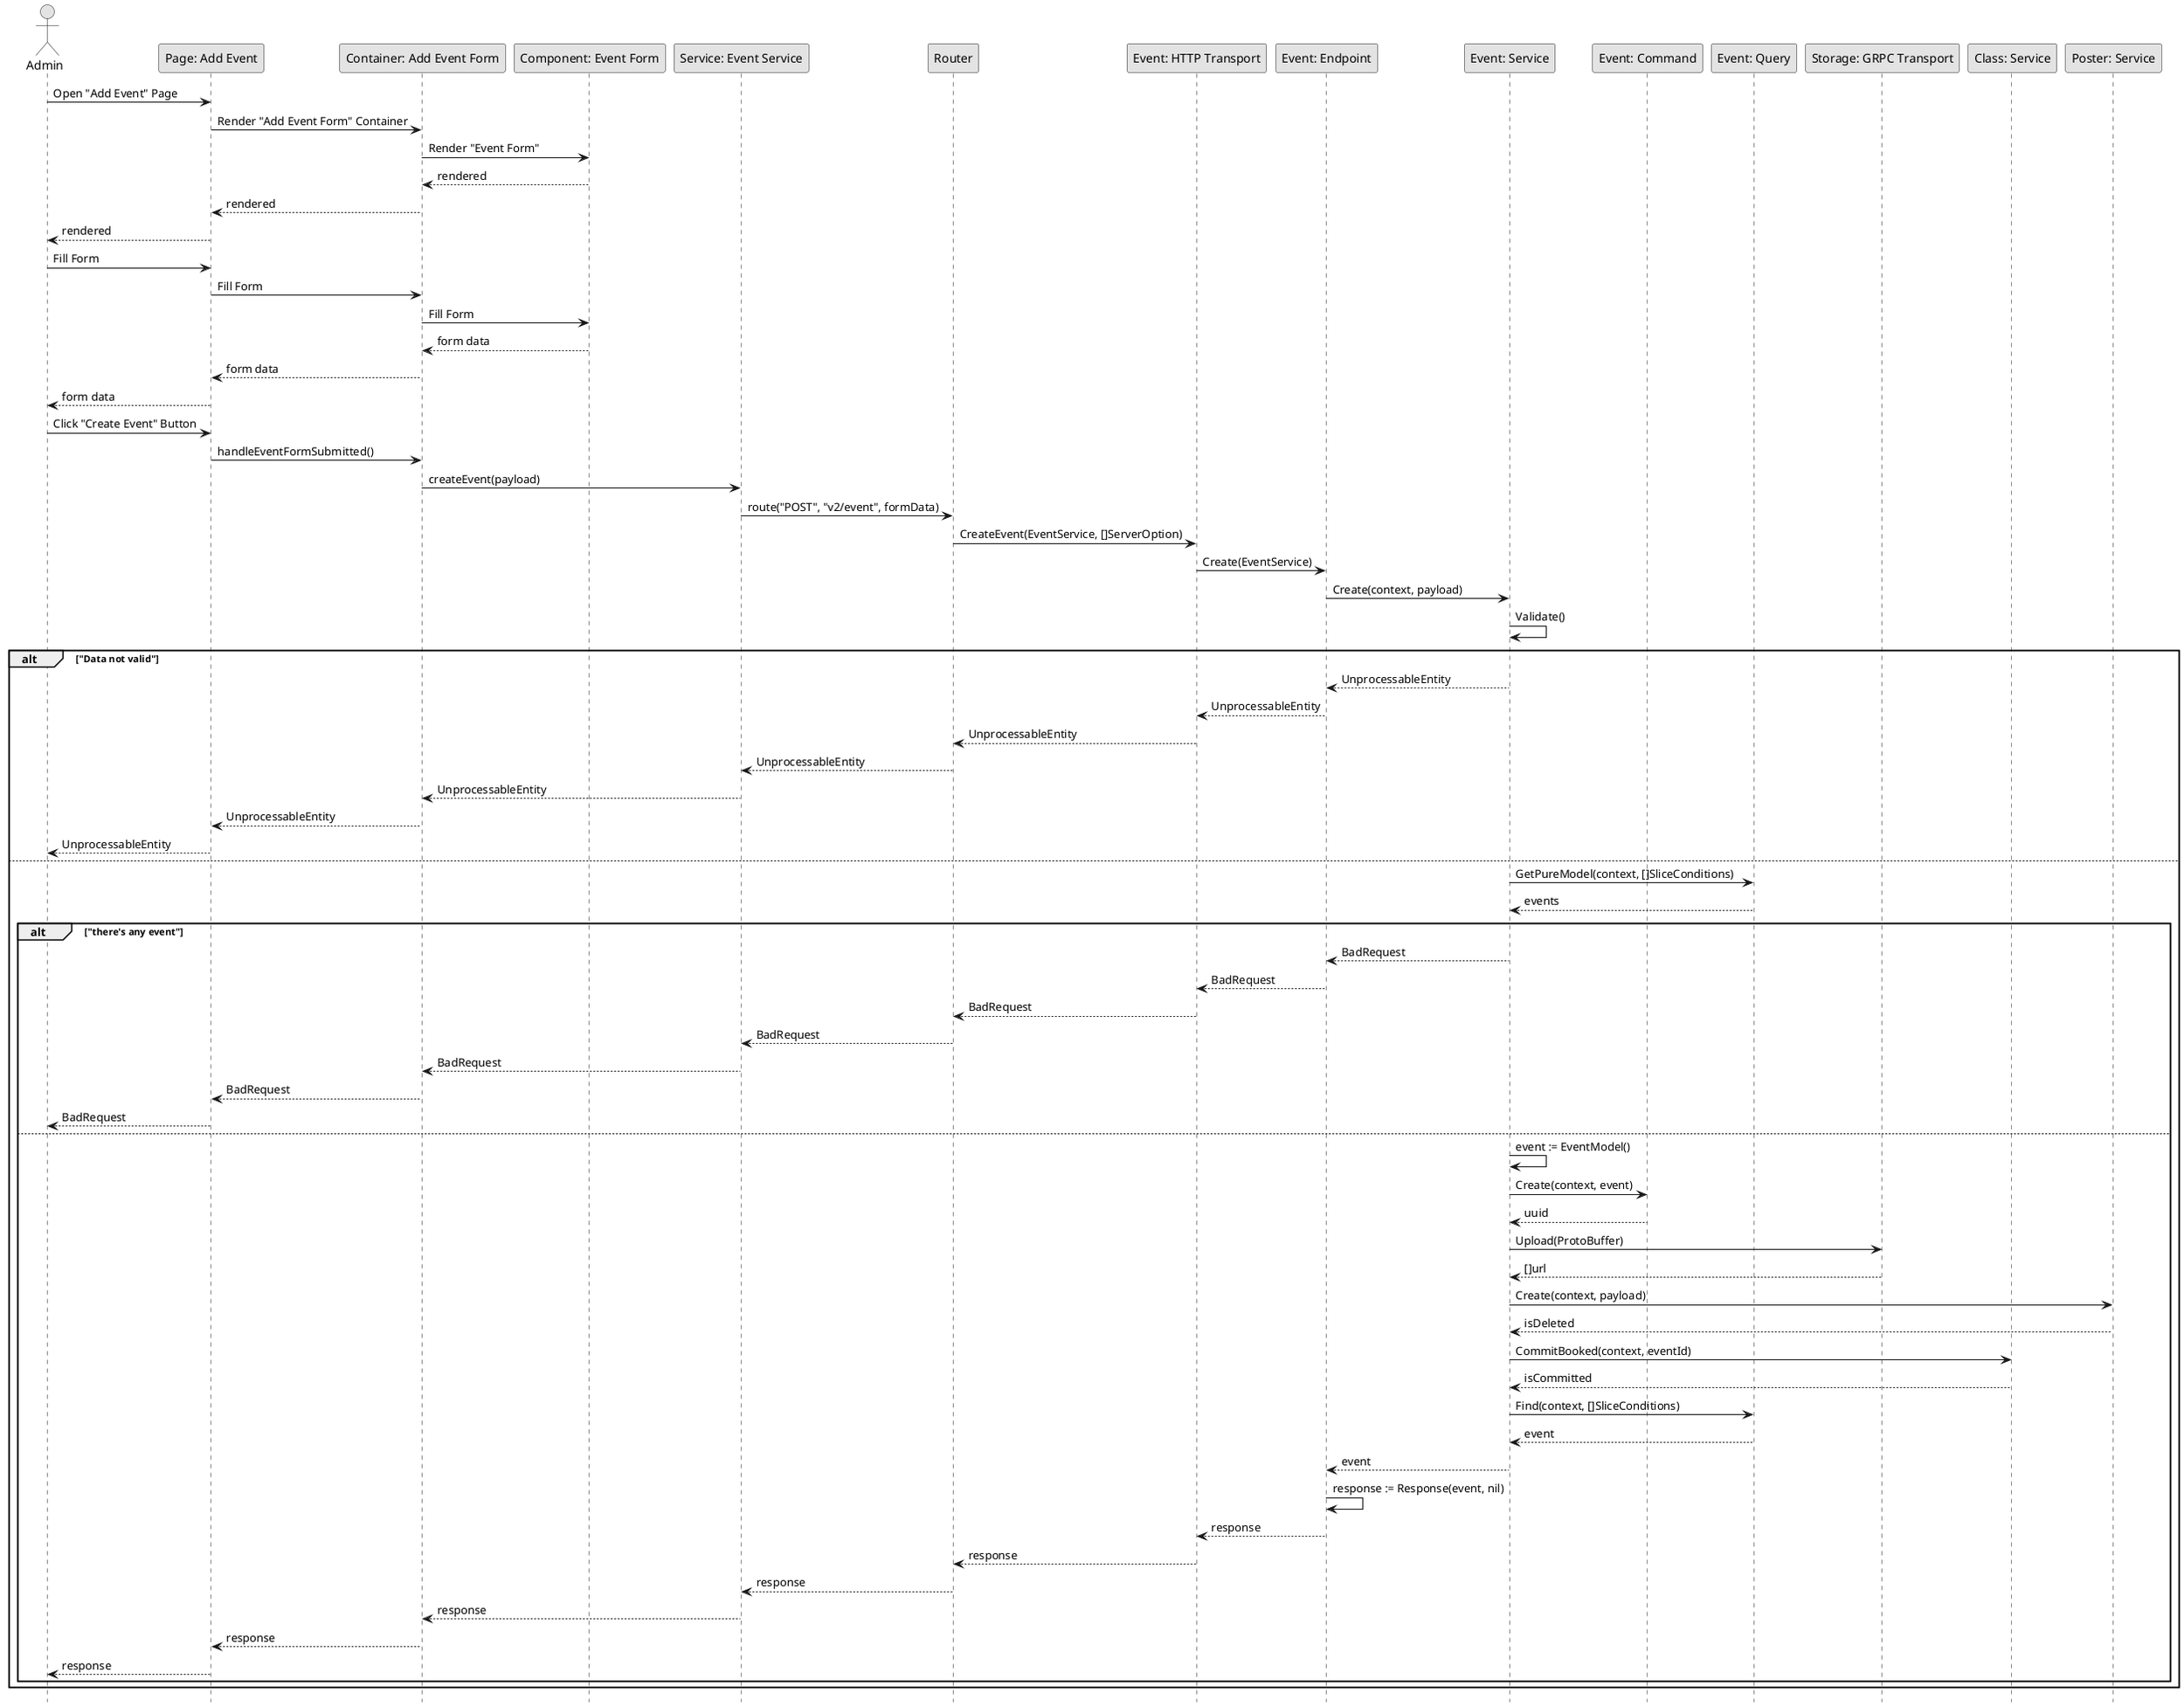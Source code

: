 @startuml CreateEvent

skinparam Monochrome true
skinparam Shadowing false
hide footbox

actor Admin
participant "Page: Add Event" as AddEventPage
participant "Container: Add Event Form" as AddEventFormContainer
participant "Component: Event Form" as EventForm
participant "Service: Event Service" as FEEventService
participant "Router" as Router
participant "Event: HTTP Transport" as EventHTTPTransport
participant "Event: Endpoint" as EventEndpoint
participant "Event: Service" as EventService
participant "Event: Command" as EventCommand
participant "Event: Query" as EventQuery
participant "Storage: GRPC Transport" as StorageGRPCTransport
participant "Class: Service" as ClassService
participant "Poster: Service" as PosterService

Admin->AddEventPage: Open "Add Event" Page
AddEventPage->AddEventFormContainer: Render "Add Event Form" Container
AddEventFormContainer->EventForm: Render "Event Form"
EventForm-->AddEventFormContainer: rendered
AddEventFormContainer-->AddEventPage: rendered
AddEventPage-->Admin: rendered

Admin->AddEventPage: Fill Form
AddEventPage->AddEventFormContainer: Fill Form
AddEventFormContainer->EventForm: Fill Form
EventForm-->AddEventFormContainer: form data
AddEventFormContainer-->AddEventPage: form data
AddEventPage-->Admin: form data

Admin->AddEventPage: Click "Create Event" Button
AddEventPage->AddEventFormContainer: handleEventFormSubmitted()
AddEventFormContainer->FEEventService: createEvent(payload)
FEEventService->Router: route("POST", "v2/event", formData)
Router->EventHTTPTransport: CreateEvent(EventService, []ServerOption)
EventHTTPTransport->EventEndpoint: Create(EventService)
EventEndpoint->EventService: Create(context, payload)
EventService->EventService: Validate()

alt "Data not valid"
    EventService-->EventEndpoint: UnprocessableEntity
    EventEndpoint-->EventHTTPTransport: UnprocessableEntity
    EventHTTPTransport-->Router: UnprocessableEntity
    Router-->FEEventService: UnprocessableEntity
    FEEventService-->AddEventFormContainer: UnprocessableEntity
    AddEventFormContainer-->AddEventPage: UnprocessableEntity
    AddEventPage-->Admin: UnprocessableEntity
else
    EventService->EventQuery: GetPureModel(context, []SliceConditions)
    EventQuery-->EventService: events

    alt "there's any event"
        EventService-->EventEndpoint: BadRequest
        EventEndpoint-->EventHTTPTransport: BadRequest
        EventHTTPTransport-->Router: BadRequest
        Router-->FEEventService: BadRequest
        FEEventService-->AddEventFormContainer: BadRequest
        AddEventFormContainer-->AddEventPage: BadRequest
        AddEventPage-->Admin: BadRequest
    else
        EventService->EventService: event := EventModel()
        EventService->EventCommand: Create(context, event)
        EventCommand-->EventService: uuid

        EventService->StorageGRPCTransport: Upload(ProtoBuffer)
        StorageGRPCTransport-->EventService: []url

        EventService->PosterService: Create(context, payload)
        PosterService-->EventService: isDeleted

        EventService->ClassService: CommitBooked(context, eventId)
        ClassService-->EventService: isCommitted

        EventService->EventQuery: Find(context, []SliceConditions)
        EventQuery-->EventService: event
        EventService-->EventEndpoint: event
        EventEndpoint->EventEndpoint: response := Response(event, nil)
        EventEndpoint-->EventHTTPTransport: response
        EventHTTPTransport-->Router: response
        Router-->FEEventService: response
        FEEventService-->AddEventFormContainer: response
        AddEventFormContainer-->AddEventPage: response
        AddEventPage-->Admin: response
    end
end

@enduml